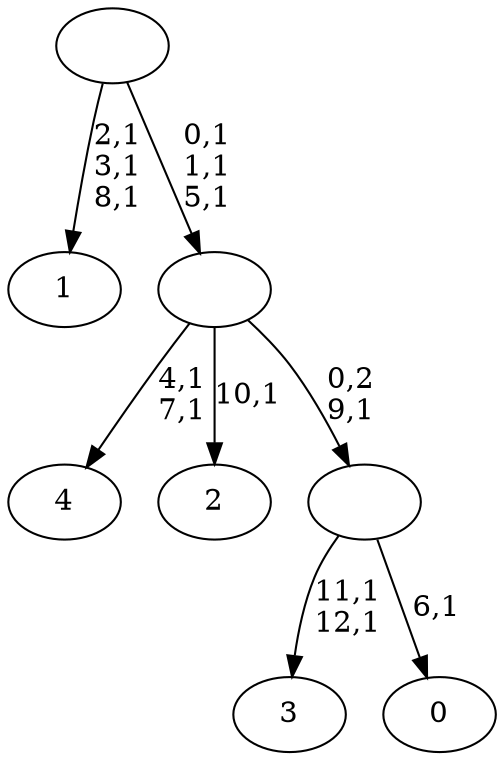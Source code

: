 digraph T {
	18 [label="4"]
	15 [label="3"]
	12 [label="2"]
	10 [label="1"]
	6 [label="0"]
	4 [label=""]
	3 [label=""]
	0 [label=""]
	4 -> 6 [label="6,1"]
	4 -> 15 [label="11,1\n12,1"]
	3 -> 12 [label="10,1"]
	3 -> 18 [label="4,1\n7,1"]
	3 -> 4 [label="0,2\n9,1"]
	0 -> 3 [label="0,1\n1,1\n5,1"]
	0 -> 10 [label="2,1\n3,1\n8,1"]
}
